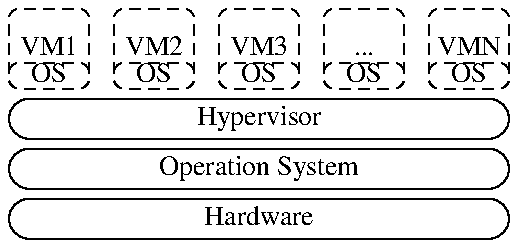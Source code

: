 .PS
define vm { [
    box dashed wid 0.4 ht 0.4 rad 0.05 "$1"
    box dashed wid 0.4 ht 0.13 rad 0.05 "OS" with .s at last box .s
] }

define layer {
    box wid 2.5 ht 0.2 rad 0.1 "$1"
}

V1: vm(VM1)
move 0.125
V2: vm(VM2)
move same
V3: vm(VM3)
move same
V4: vm(...)
move same
V5: vm(VMN)

move to V1.sw - 0,0.15

L1: layer(Hypervisor)
move to L1.s - 0,0.05
down
L2: layer(Operation System)
move to L2.s - 0,0.05
down
L3: layer(Hardware)
.PE